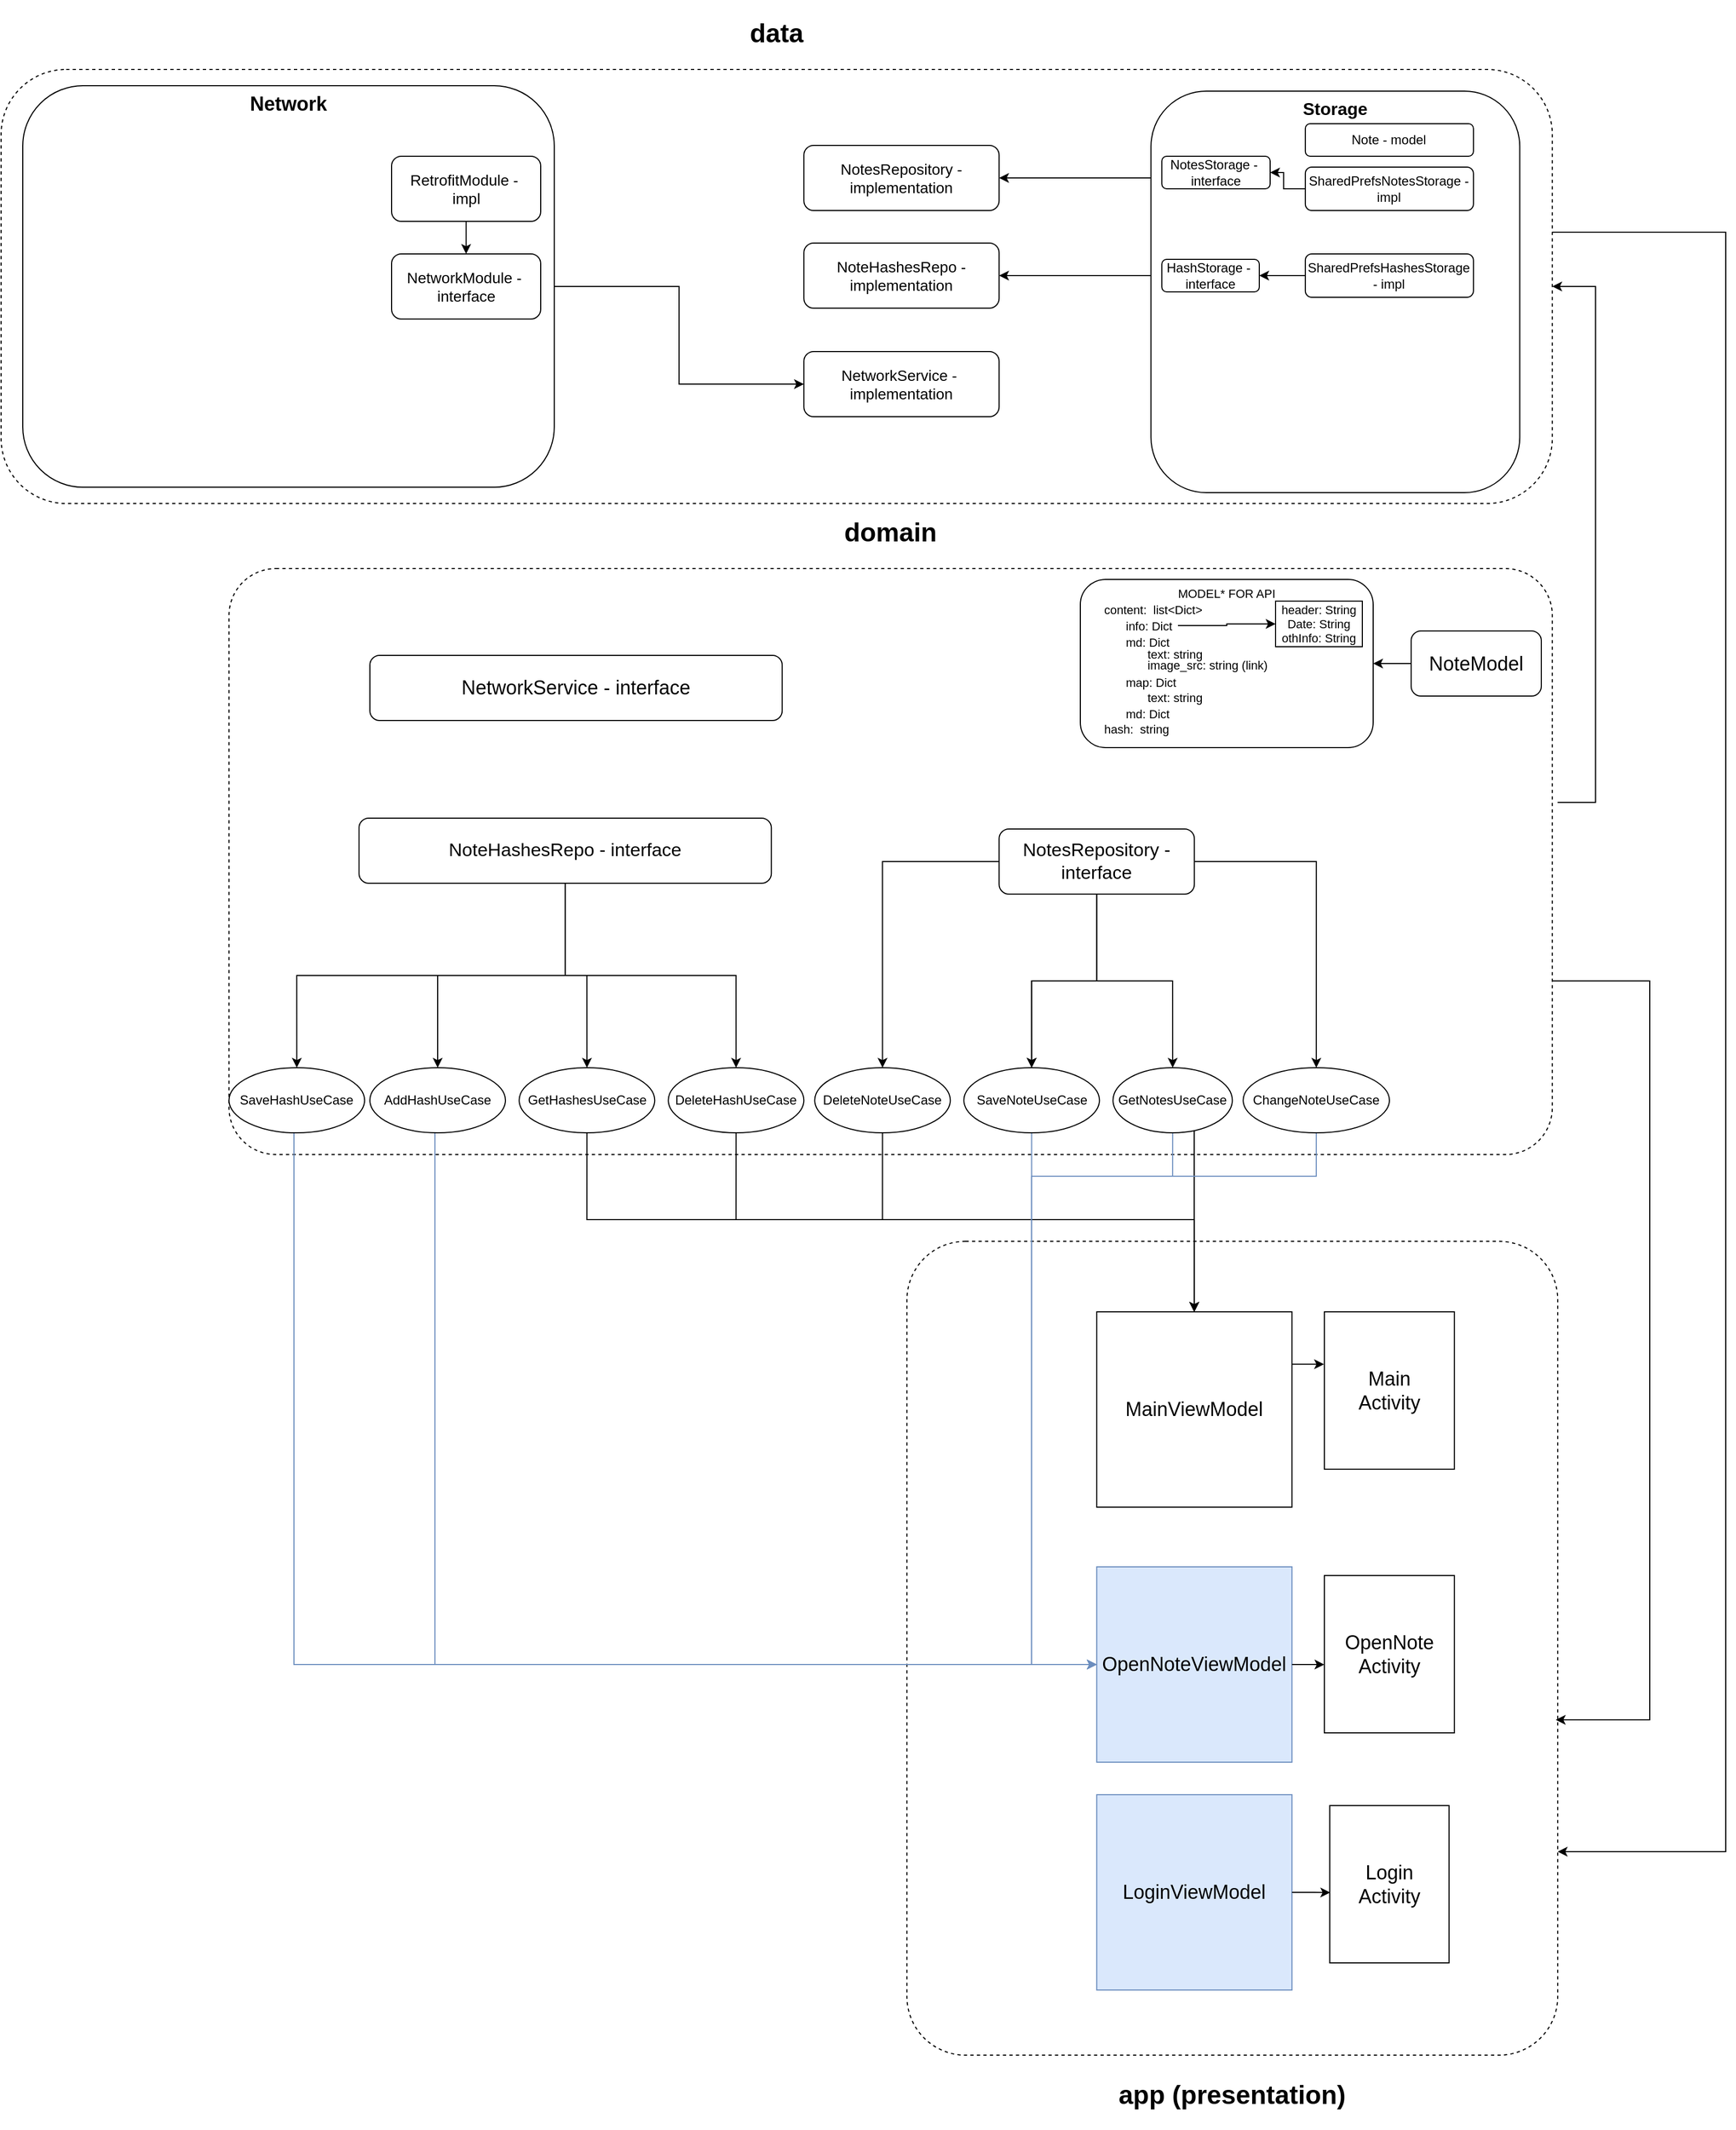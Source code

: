 <mxfile version="24.7.5">
  <diagram name="Page-1" id="bWyQzHT7sADIjTcHKPr8">
    <mxGraphModel dx="1517" dy="1511" grid="1" gridSize="10" guides="1" tooltips="1" connect="1" arrows="1" fold="1" page="1" pageScale="1" pageWidth="850" pageHeight="1100" math="0" shadow="0">
      <root>
        <mxCell id="0" />
        <mxCell id="1" parent="0" />
        <mxCell id="whq08JJ1iCR2-VEgyyAB-30" style="edgeStyle=orthogonalEdgeStyle;rounded=0;orthogonalLoop=1;jettySize=auto;html=1;entryX=1;entryY=0.5;entryDx=0;entryDy=0;exitX=1.004;exitY=0.399;exitDx=0;exitDy=0;exitPerimeter=0;" parent="1" source="whq08JJ1iCR2-VEgyyAB-1" target="whq08JJ1iCR2-VEgyyAB-4" edge="1">
          <mxGeometry relative="1" as="geometry">
            <mxPoint x="630.14" y="-606.842" as="targetPoint" />
            <Array as="points">
              <mxPoint x="630" y="-234" />
              <mxPoint x="630" y="-710" />
            </Array>
          </mxGeometry>
        </mxCell>
        <mxCell id="whq08JJ1iCR2-VEgyyAB-1" value="&lt;h1&gt;domain&lt;/h1&gt;" style="rounded=1;whiteSpace=wrap;html=1;arcSize=8;glass=0;shadow=0;dashed=1;verticalAlign=bottom;labelPosition=center;verticalLabelPosition=top;align=center;" parent="1" vertex="1">
          <mxGeometry x="-629.86" y="-450" width="1220" height="540" as="geometry" />
        </mxCell>
        <mxCell id="whq08JJ1iCR2-VEgyyAB-2" value="&lt;h1&gt;&lt;br&gt;&lt;/h1&gt;" style="text;html=1;align=center;verticalAlign=middle;whiteSpace=wrap;rounded=0;" parent="1" vertex="1">
          <mxGeometry x="-237.36" y="-300" width="60" height="30" as="geometry" />
        </mxCell>
        <mxCell id="whq08JJ1iCR2-VEgyyAB-3" value="&lt;h1&gt;app (presentation)&lt;/h1&gt;" style="rounded=1;whiteSpace=wrap;html=1;dashed=1;labelPosition=center;verticalLabelPosition=bottom;align=center;verticalAlign=top;arcSize=9;" parent="1" vertex="1">
          <mxGeometry x="-4.86" y="170" width="600" height="750" as="geometry" />
        </mxCell>
        <mxCell id="guHGlAooCnCdzS0gRjWN-18" style="edgeStyle=orthogonalEdgeStyle;rounded=0;orthogonalLoop=1;jettySize=auto;html=1;entryX=1;entryY=0.75;entryDx=0;entryDy=0;" parent="1" source="whq08JJ1iCR2-VEgyyAB-4" target="whq08JJ1iCR2-VEgyyAB-3" edge="1">
          <mxGeometry relative="1" as="geometry">
            <Array as="points">
              <mxPoint x="750" y="-760" />
              <mxPoint x="750" y="732" />
            </Array>
          </mxGeometry>
        </mxCell>
        <mxCell id="whq08JJ1iCR2-VEgyyAB-4" value="&lt;h1&gt;data&lt;/h1&gt;" style="rounded=1;whiteSpace=wrap;html=1;dashed=1;verticalAlign=bottom;labelPosition=center;verticalLabelPosition=top;align=center;" parent="1" vertex="1">
          <mxGeometry x="-840" y="-910" width="1430.14" height="400" as="geometry" />
        </mxCell>
        <mxCell id="whq08JJ1iCR2-VEgyyAB-5" value="&lt;h1&gt;&lt;br&gt;&lt;/h1&gt;" style="text;html=1;align=center;verticalAlign=middle;whiteSpace=wrap;rounded=0;" parent="1" vertex="1">
          <mxGeometry x="12.64" y="500" width="195" height="65" as="geometry" />
        </mxCell>
        <mxCell id="whq08JJ1iCR2-VEgyyAB-6" value="&lt;h1&gt;&lt;br&gt;&lt;/h1&gt;" style="text;html=1;align=center;verticalAlign=middle;whiteSpace=wrap;rounded=0;" parent="1" vertex="1">
          <mxGeometry x="-97.36" y="-900" width="60" height="30" as="geometry" />
        </mxCell>
        <mxCell id="whq08JJ1iCR2-VEgyyAB-7" value="MainViewModel" style="whiteSpace=wrap;html=1;aspect=fixed;fontSize=18;" parent="1" vertex="1">
          <mxGeometry x="170.14" y="235" width="180" height="180" as="geometry" />
        </mxCell>
        <mxCell id="whq08JJ1iCR2-VEgyyAB-10" value="&lt;div&gt;Main&lt;/div&gt;Activity" style="rounded=0;whiteSpace=wrap;html=1;fontSize=18;" parent="1" vertex="1">
          <mxGeometry x="380" y="235" width="119.86" height="145" as="geometry" />
        </mxCell>
        <mxCell id="whq08JJ1iCR2-VEgyyAB-11" style="edgeStyle=orthogonalEdgeStyle;rounded=0;orthogonalLoop=1;jettySize=auto;html=1;entryX=-0.003;entryY=0.333;entryDx=0;entryDy=0;entryPerimeter=0;" parent="1" source="whq08JJ1iCR2-VEgyyAB-7" target="whq08JJ1iCR2-VEgyyAB-10" edge="1">
          <mxGeometry relative="1" as="geometry">
            <Array as="points">
              <mxPoint x="370" y="283" />
            </Array>
          </mxGeometry>
        </mxCell>
        <mxCell id="guHGlAooCnCdzS0gRjWN-5" style="edgeStyle=orthogonalEdgeStyle;rounded=0;orthogonalLoop=1;jettySize=auto;html=1;" parent="1" source="whq08JJ1iCR2-VEgyyAB-12" target="whq08JJ1iCR2-VEgyyAB-7" edge="1">
          <mxGeometry relative="1" as="geometry">
            <Array as="points">
              <mxPoint x="260" y="110" />
              <mxPoint x="260" y="110" />
            </Array>
          </mxGeometry>
        </mxCell>
        <mxCell id="guHGlAooCnCdzS0gRjWN-19" style="edgeStyle=orthogonalEdgeStyle;rounded=0;orthogonalLoop=1;jettySize=auto;html=1;entryX=0;entryY=0.5;entryDx=0;entryDy=0;fillColor=#dae8fc;strokeColor=#6c8ebf;" parent="1" source="whq08JJ1iCR2-VEgyyAB-12" target="guHGlAooCnCdzS0gRjWN-1" edge="1">
          <mxGeometry relative="1" as="geometry">
            <Array as="points">
              <mxPoint x="240" y="110" />
              <mxPoint x="110" y="110" />
              <mxPoint x="110" y="560" />
            </Array>
          </mxGeometry>
        </mxCell>
        <mxCell id="whq08JJ1iCR2-VEgyyAB-12" value="GetNotesUseCase" style="ellipse;whiteSpace=wrap;html=1;" parent="1" vertex="1">
          <mxGeometry x="185.14" y="10" width="110" height="60" as="geometry" />
        </mxCell>
        <mxCell id="guHGlAooCnCdzS0gRjWN-3" style="edgeStyle=orthogonalEdgeStyle;rounded=0;orthogonalLoop=1;jettySize=auto;html=1;entryX=0;entryY=0.5;entryDx=0;entryDy=0;fillColor=#dae8fc;strokeColor=#6c8ebf;" parent="1" source="whq08JJ1iCR2-VEgyyAB-13" target="guHGlAooCnCdzS0gRjWN-1" edge="1">
          <mxGeometry relative="1" as="geometry">
            <Array as="points">
              <mxPoint x="110" y="560" />
            </Array>
          </mxGeometry>
        </mxCell>
        <mxCell id="whq08JJ1iCR2-VEgyyAB-13" value="SaveNoteUseCase" style="ellipse;whiteSpace=wrap;html=1;" parent="1" vertex="1">
          <mxGeometry x="47.64" y="10" width="125" height="60" as="geometry" />
        </mxCell>
        <mxCell id="whq08JJ1iCR2-VEgyyAB-16" style="edgeStyle=orthogonalEdgeStyle;rounded=0;orthogonalLoop=1;jettySize=auto;html=1;" parent="1" source="whq08JJ1iCR2-VEgyyAB-14" target="whq08JJ1iCR2-VEgyyAB-12" edge="1">
          <mxGeometry relative="1" as="geometry" />
        </mxCell>
        <mxCell id="whq08JJ1iCR2-VEgyyAB-17" style="edgeStyle=orthogonalEdgeStyle;rounded=0;orthogonalLoop=1;jettySize=auto;html=1;" parent="1" source="whq08JJ1iCR2-VEgyyAB-14" target="whq08JJ1iCR2-VEgyyAB-13" edge="1">
          <mxGeometry relative="1" as="geometry" />
        </mxCell>
        <mxCell id="wWPIFbEWPIT9Vw7m9ldX-19" value="" style="edgeStyle=orthogonalEdgeStyle;rounded=0;orthogonalLoop=1;jettySize=auto;html=1;" parent="1" source="whq08JJ1iCR2-VEgyyAB-14" target="whq08JJ1iCR2-VEgyyAB-13" edge="1">
          <mxGeometry relative="1" as="geometry" />
        </mxCell>
        <mxCell id="wphlWhMiPV-wiGUeDlHB-4" style="edgeStyle=orthogonalEdgeStyle;rounded=0;orthogonalLoop=1;jettySize=auto;html=1;" parent="1" source="whq08JJ1iCR2-VEgyyAB-14" target="wphlWhMiPV-wiGUeDlHB-2" edge="1">
          <mxGeometry relative="1" as="geometry" />
        </mxCell>
        <mxCell id="guHGlAooCnCdzS0gRjWN-21" style="edgeStyle=orthogonalEdgeStyle;rounded=0;orthogonalLoop=1;jettySize=auto;html=1;entryX=0.5;entryY=0;entryDx=0;entryDy=0;" parent="1" source="whq08JJ1iCR2-VEgyyAB-14" target="guHGlAooCnCdzS0gRjWN-20" edge="1">
          <mxGeometry relative="1" as="geometry" />
        </mxCell>
        <mxCell id="whq08JJ1iCR2-VEgyyAB-14" value="NotesRepository - interface" style="rounded=1;whiteSpace=wrap;html=1;fontSize=17;" parent="1" vertex="1">
          <mxGeometry x="80.14" y="-210" width="180" height="60" as="geometry" />
        </mxCell>
        <mxCell id="whq08JJ1iCR2-VEgyyAB-15" value="NotesRepository - implementation" style="rounded=1;whiteSpace=wrap;html=1;fontSize=14;" parent="1" vertex="1">
          <mxGeometry x="-99.86" y="-840" width="180" height="60" as="geometry" />
        </mxCell>
        <mxCell id="jmoVQ-IMrTNf5DN8KQbV-14" style="edgeStyle=orthogonalEdgeStyle;rounded=0;orthogonalLoop=1;jettySize=auto;html=1;" parent="1" source="whq08JJ1iCR2-VEgyyAB-18" target="jmoVQ-IMrTNf5DN8KQbV-1" edge="1">
          <mxGeometry relative="1" as="geometry" />
        </mxCell>
        <mxCell id="whq08JJ1iCR2-VEgyyAB-18" value="NoteModel" style="rounded=1;whiteSpace=wrap;html=1;fontSize=18;" parent="1" vertex="1">
          <mxGeometry x="460" y="-392.5" width="120" height="60" as="geometry" />
        </mxCell>
        <mxCell id="whq08JJ1iCR2-VEgyyAB-25" style="edgeStyle=orthogonalEdgeStyle;rounded=0;orthogonalLoop=1;jettySize=auto;html=1;entryX=0.997;entryY=0.588;entryDx=0;entryDy=0;entryPerimeter=0;" parent="1" source="whq08JJ1iCR2-VEgyyAB-1" target="whq08JJ1iCR2-VEgyyAB-3" edge="1">
          <mxGeometry relative="1" as="geometry">
            <Array as="points">
              <mxPoint x="680" y="-70" />
              <mxPoint x="680" y="611" />
            </Array>
          </mxGeometry>
        </mxCell>
        <mxCell id="whq08JJ1iCR2-VEgyyAB-33" style="edgeStyle=orthogonalEdgeStyle;rounded=0;orthogonalLoop=1;jettySize=auto;html=1;" parent="1" source="whq08JJ1iCR2-VEgyyAB-31" target="whq08JJ1iCR2-VEgyyAB-15" edge="1">
          <mxGeometry relative="1" as="geometry">
            <Array as="points">
              <mxPoint x="160.14" y="-810" />
              <mxPoint x="160.14" y="-810" />
            </Array>
          </mxGeometry>
        </mxCell>
        <mxCell id="wWPIFbEWPIT9Vw7m9ldX-11" style="edgeStyle=orthogonalEdgeStyle;rounded=0;orthogonalLoop=1;jettySize=auto;html=1;entryX=1;entryY=0.5;entryDx=0;entryDy=0;" parent="1" source="whq08JJ1iCR2-VEgyyAB-31" target="wWPIFbEWPIT9Vw7m9ldX-9" edge="1">
          <mxGeometry relative="1" as="geometry">
            <Array as="points">
              <mxPoint x="190.14" y="-720" />
              <mxPoint x="190.14" y="-720" />
            </Array>
          </mxGeometry>
        </mxCell>
        <mxCell id="whq08JJ1iCR2-VEgyyAB-31" value="&lt;b style=&quot;font-size: 16px;&quot;&gt;Storage&lt;/b&gt;" style="rounded=1;whiteSpace=wrap;html=1;verticalAlign=top;" parent="1" vertex="1">
          <mxGeometry x="220.14" y="-890" width="340" height="370" as="geometry" />
        </mxCell>
        <mxCell id="whq08JJ1iCR2-VEgyyAB-34" value="Note - model" style="rounded=1;whiteSpace=wrap;html=1;" parent="1" vertex="1">
          <mxGeometry x="362.43" y="-860" width="155" height="30" as="geometry" />
        </mxCell>
        <mxCell id="whq08JJ1iCR2-VEgyyAB-35" value="NotesStorage -&amp;nbsp;&lt;div&gt;interface&lt;/div&gt;" style="rounded=1;whiteSpace=wrap;html=1;" parent="1" vertex="1">
          <mxGeometry x="230.14" y="-830" width="99.86" height="30" as="geometry" />
        </mxCell>
        <mxCell id="OPdqbs_uEPmFtpKM0oDJ-9" style="edgeStyle=orthogonalEdgeStyle;rounded=0;orthogonalLoop=1;jettySize=auto;html=1;" edge="1" parent="1" source="whq08JJ1iCR2-VEgyyAB-36" target="whq08JJ1iCR2-VEgyyAB-35">
          <mxGeometry relative="1" as="geometry" />
        </mxCell>
        <mxCell id="whq08JJ1iCR2-VEgyyAB-36" value="SharedPrefsNotesStorage - impl" style="rounded=1;whiteSpace=wrap;html=1;" parent="1" vertex="1">
          <mxGeometry x="362.43" y="-820" width="155" height="40" as="geometry" />
        </mxCell>
        <mxCell id="guHGlAooCnCdzS0gRjWN-12" style="edgeStyle=orthogonalEdgeStyle;rounded=0;orthogonalLoop=1;jettySize=auto;html=1;" parent="1" source="wWPIFbEWPIT9Vw7m9ldX-1" target="guHGlAooCnCdzS0gRjWN-11" edge="1">
          <mxGeometry relative="1" as="geometry" />
        </mxCell>
        <mxCell id="guHGlAooCnCdzS0gRjWN-13" style="edgeStyle=orthogonalEdgeStyle;rounded=0;orthogonalLoop=1;jettySize=auto;html=1;" parent="1" source="wWPIFbEWPIT9Vw7m9ldX-1" target="wphlWhMiPV-wiGUeDlHB-9" edge="1">
          <mxGeometry relative="1" as="geometry" />
        </mxCell>
        <mxCell id="guHGlAooCnCdzS0gRjWN-14" style="edgeStyle=orthogonalEdgeStyle;rounded=0;orthogonalLoop=1;jettySize=auto;html=1;" parent="1" source="wWPIFbEWPIT9Vw7m9ldX-1" target="wWPIFbEWPIT9Vw7m9ldX-2" edge="1">
          <mxGeometry relative="1" as="geometry" />
        </mxCell>
        <mxCell id="guHGlAooCnCdzS0gRjWN-15" style="edgeStyle=orthogonalEdgeStyle;rounded=0;orthogonalLoop=1;jettySize=auto;html=1;" parent="1" source="wWPIFbEWPIT9Vw7m9ldX-1" target="wWPIFbEWPIT9Vw7m9ldX-16" edge="1">
          <mxGeometry relative="1" as="geometry" />
        </mxCell>
        <mxCell id="wWPIFbEWPIT9Vw7m9ldX-1" value="NoteHashesRepo - interface" style="rounded=1;whiteSpace=wrap;html=1;fontSize=17;" parent="1" vertex="1">
          <mxGeometry x="-510" y="-220" width="380.14" height="60" as="geometry" />
        </mxCell>
        <mxCell id="guHGlAooCnCdzS0gRjWN-8" style="edgeStyle=orthogonalEdgeStyle;rounded=0;orthogonalLoop=1;jettySize=auto;html=1;" parent="1" source="wWPIFbEWPIT9Vw7m9ldX-2" target="whq08JJ1iCR2-VEgyyAB-7" edge="1">
          <mxGeometry relative="1" as="geometry">
            <Array as="points">
              <mxPoint x="-300" y="150" />
              <mxPoint x="260" y="150" />
            </Array>
          </mxGeometry>
        </mxCell>
        <mxCell id="wWPIFbEWPIT9Vw7m9ldX-2" value="GetHashesUseCase" style="ellipse;whiteSpace=wrap;html=1;" parent="1" vertex="1">
          <mxGeometry x="-362.36" y="10" width="125" height="60" as="geometry" />
        </mxCell>
        <mxCell id="wWPIFbEWPIT9Vw7m9ldX-9" value="NoteHashesRepo - implementation" style="rounded=1;whiteSpace=wrap;html=1;fontSize=14;" parent="1" vertex="1">
          <mxGeometry x="-99.86" y="-750" width="180" height="60" as="geometry" />
        </mxCell>
        <mxCell id="wWPIFbEWPIT9Vw7m9ldX-10" value="HashStorage -&amp;nbsp;&lt;div&gt;interface&lt;/div&gt;" style="rounded=1;whiteSpace=wrap;html=1;" parent="1" vertex="1">
          <mxGeometry x="230.14" y="-735" width="89.86" height="30" as="geometry" />
        </mxCell>
        <mxCell id="OPdqbs_uEPmFtpKM0oDJ-10" style="edgeStyle=orthogonalEdgeStyle;rounded=0;orthogonalLoop=1;jettySize=auto;html=1;" edge="1" parent="1" source="wWPIFbEWPIT9Vw7m9ldX-12" target="wWPIFbEWPIT9Vw7m9ldX-10">
          <mxGeometry relative="1" as="geometry" />
        </mxCell>
        <mxCell id="wWPIFbEWPIT9Vw7m9ldX-12" value="SharedPrefsHashesStorage - impl" style="rounded=1;whiteSpace=wrap;html=1;" parent="1" vertex="1">
          <mxGeometry x="362.43" y="-740" width="155" height="40" as="geometry" />
        </mxCell>
        <mxCell id="guHGlAooCnCdzS0gRjWN-7" style="edgeStyle=orthogonalEdgeStyle;rounded=0;orthogonalLoop=1;jettySize=auto;html=1;entryX=0.5;entryY=0;entryDx=0;entryDy=0;" parent="1" source="wWPIFbEWPIT9Vw7m9ldX-16" target="whq08JJ1iCR2-VEgyyAB-7" edge="1">
          <mxGeometry relative="1" as="geometry">
            <Array as="points">
              <mxPoint x="-162" y="150" />
              <mxPoint x="260" y="150" />
            </Array>
          </mxGeometry>
        </mxCell>
        <mxCell id="wWPIFbEWPIT9Vw7m9ldX-16" value="DeleteHashUseCase" style="ellipse;whiteSpace=wrap;html=1;" parent="1" vertex="1">
          <mxGeometry x="-224.86" y="10" width="125" height="60" as="geometry" />
        </mxCell>
        <mxCell id="guHGlAooCnCdzS0gRjWN-6" style="edgeStyle=orthogonalEdgeStyle;rounded=0;orthogonalLoop=1;jettySize=auto;html=1;" parent="1" source="wphlWhMiPV-wiGUeDlHB-2" target="whq08JJ1iCR2-VEgyyAB-7" edge="1">
          <mxGeometry relative="1" as="geometry">
            <Array as="points">
              <mxPoint x="-27" y="150" />
              <mxPoint x="260" y="150" />
            </Array>
          </mxGeometry>
        </mxCell>
        <mxCell id="wphlWhMiPV-wiGUeDlHB-2" value="Dele&lt;span style=&quot;background-color: initial;&quot;&gt;teNoteUseCase&lt;/span&gt;" style="ellipse;whiteSpace=wrap;html=1;" parent="1" vertex="1">
          <mxGeometry x="-89.86" y="10" width="125" height="60" as="geometry" />
        </mxCell>
        <mxCell id="guHGlAooCnCdzS0gRjWN-9" style="edgeStyle=orthogonalEdgeStyle;rounded=0;orthogonalLoop=1;jettySize=auto;html=1;entryX=0;entryY=0.5;entryDx=0;entryDy=0;fillColor=#dae8fc;strokeColor=#6c8ebf;" parent="1" source="wphlWhMiPV-wiGUeDlHB-9" target="guHGlAooCnCdzS0gRjWN-1" edge="1">
          <mxGeometry relative="1" as="geometry">
            <Array as="points">
              <mxPoint x="-570" y="560" />
            </Array>
          </mxGeometry>
        </mxCell>
        <mxCell id="wphlWhMiPV-wiGUeDlHB-9" value="SaveHashUseCase" style="ellipse;whiteSpace=wrap;html=1;" parent="1" vertex="1">
          <mxGeometry x="-629.86" y="10" width="125" height="60" as="geometry" />
        </mxCell>
        <mxCell id="guHGlAooCnCdzS0gRjWN-1" value="OpenNoteViewModel" style="whiteSpace=wrap;html=1;aspect=fixed;fontSize=18;fillColor=#dae8fc;strokeColor=#6c8ebf;" parent="1" vertex="1">
          <mxGeometry x="170.14" y="470" width="180" height="180" as="geometry" />
        </mxCell>
        <mxCell id="guHGlAooCnCdzS0gRjWN-2" value="OpenNote&lt;div&gt;&lt;/div&gt;&lt;div&gt;Activity&lt;/div&gt;" style="rounded=0;whiteSpace=wrap;html=1;fontSize=18;" parent="1" vertex="1">
          <mxGeometry x="380" y="478" width="119.86" height="145" as="geometry" />
        </mxCell>
        <mxCell id="guHGlAooCnCdzS0gRjWN-10" style="edgeStyle=orthogonalEdgeStyle;rounded=0;orthogonalLoop=1;jettySize=auto;html=1;entryX=0;entryY=0.566;entryDx=0;entryDy=0;entryPerimeter=0;" parent="1" source="guHGlAooCnCdzS0gRjWN-1" target="guHGlAooCnCdzS0gRjWN-2" edge="1">
          <mxGeometry relative="1" as="geometry" />
        </mxCell>
        <mxCell id="guHGlAooCnCdzS0gRjWN-16" style="edgeStyle=orthogonalEdgeStyle;rounded=0;orthogonalLoop=1;jettySize=auto;html=1;entryX=0;entryY=0.5;entryDx=0;entryDy=0;fillColor=#dae8fc;strokeColor=#6c8ebf;" parent="1" source="guHGlAooCnCdzS0gRjWN-11" target="guHGlAooCnCdzS0gRjWN-1" edge="1">
          <mxGeometry relative="1" as="geometry">
            <Array as="points">
              <mxPoint x="-440" y="560" />
            </Array>
          </mxGeometry>
        </mxCell>
        <mxCell id="guHGlAooCnCdzS0gRjWN-11" value="AddHashUseCase" style="ellipse;whiteSpace=wrap;html=1;" parent="1" vertex="1">
          <mxGeometry x="-500" y="10" width="125" height="60" as="geometry" />
        </mxCell>
        <mxCell id="guHGlAooCnCdzS0gRjWN-22" style="edgeStyle=orthogonalEdgeStyle;rounded=0;orthogonalLoop=1;jettySize=auto;html=1;entryX=0;entryY=0.5;entryDx=0;entryDy=0;fillColor=#dae8fc;strokeColor=#6c8ebf;" parent="1" source="guHGlAooCnCdzS0gRjWN-20" target="guHGlAooCnCdzS0gRjWN-1" edge="1">
          <mxGeometry relative="1" as="geometry">
            <Array as="points">
              <mxPoint x="373" y="110" />
              <mxPoint x="110" y="110" />
              <mxPoint x="110" y="560" />
            </Array>
          </mxGeometry>
        </mxCell>
        <mxCell id="guHGlAooCnCdzS0gRjWN-20" value="ChangeNoteUseCase" style="ellipse;whiteSpace=wrap;html=1;" parent="1" vertex="1">
          <mxGeometry x="305.14" y="10" width="134.86" height="60" as="geometry" />
        </mxCell>
        <mxCell id="guHGlAooCnCdzS0gRjWN-23" value="LoginViewModel" style="whiteSpace=wrap;html=1;aspect=fixed;fontSize=18;fillColor=#dae8fc;strokeColor=#6c8ebf;" parent="1" vertex="1">
          <mxGeometry x="170.14" y="680" width="180" height="180" as="geometry" />
        </mxCell>
        <mxCell id="guHGlAooCnCdzS0gRjWN-24" value="Login&lt;div&gt;Activity&lt;/div&gt;" style="rounded=0;whiteSpace=wrap;html=1;fontSize=18;" parent="1" vertex="1">
          <mxGeometry x="384.93" y="690" width="110" height="145" as="geometry" />
        </mxCell>
        <mxCell id="guHGlAooCnCdzS0gRjWN-26" style="edgeStyle=orthogonalEdgeStyle;rounded=0;orthogonalLoop=1;jettySize=auto;html=1;entryX=0.004;entryY=0.553;entryDx=0;entryDy=0;entryPerimeter=0;" parent="1" source="guHGlAooCnCdzS0gRjWN-23" target="guHGlAooCnCdzS0gRjWN-24" edge="1">
          <mxGeometry relative="1" as="geometry" />
        </mxCell>
        <mxCell id="jmoVQ-IMrTNf5DN8KQbV-1" value="MODEL* FOR API" style="rounded=1;whiteSpace=wrap;html=1;align=center;verticalAlign=top;horizontal=1;fontSize=11;" parent="1" vertex="1">
          <mxGeometry x="155" y="-440" width="270" height="155" as="geometry" />
        </mxCell>
        <mxCell id="jmoVQ-IMrTNf5DN8KQbV-2" value="&lt;font style=&quot;font-size: 11px;&quot;&gt;content:&amp;nbsp; list&amp;lt;Dict&amp;gt;&lt;/font&gt;" style="text;html=1;align=left;verticalAlign=middle;whiteSpace=wrap;rounded=0;fontSize=11;" parent="1" vertex="1">
          <mxGeometry x="175" y="-420" width="100" height="15" as="geometry" />
        </mxCell>
        <mxCell id="jmoVQ-IMrTNf5DN8KQbV-13" style="edgeStyle=orthogonalEdgeStyle;rounded=0;orthogonalLoop=1;jettySize=auto;html=1;" parent="1" source="jmoVQ-IMrTNf5DN8KQbV-4" target="jmoVQ-IMrTNf5DN8KQbV-12" edge="1">
          <mxGeometry relative="1" as="geometry" />
        </mxCell>
        <mxCell id="jmoVQ-IMrTNf5DN8KQbV-4" value="&lt;font style=&quot;font-size: 11px;&quot;&gt;info: Dict&amp;nbsp;&lt;/font&gt;" style="text;html=1;align=left;verticalAlign=middle;whiteSpace=wrap;rounded=0;fontSize=11;" parent="1" vertex="1">
          <mxGeometry x="195" y="-405" width="50" height="15" as="geometry" />
        </mxCell>
        <mxCell id="jmoVQ-IMrTNf5DN8KQbV-5" value="&lt;font style=&quot;font-size: 11px;&quot;&gt;md: Dict&lt;/font&gt;" style="text;html=1;align=left;verticalAlign=middle;whiteSpace=wrap;rounded=0;fontSize=11;" parent="1" vertex="1">
          <mxGeometry x="195" y="-390" width="50" height="15" as="geometry" />
        </mxCell>
        <mxCell id="jmoVQ-IMrTNf5DN8KQbV-6" value="&lt;font style=&quot;font-size: 11px;&quot;&gt;map: Dict&lt;/font&gt;" style="text;html=1;align=left;verticalAlign=middle;whiteSpace=wrap;rounded=0;fontSize=11;" parent="1" vertex="1">
          <mxGeometry x="195" y="-354" width="50" height="18" as="geometry" />
        </mxCell>
        <mxCell id="jmoVQ-IMrTNf5DN8KQbV-7" value="&lt;font style=&quot;font-size: 11px;&quot;&gt;text: string&lt;/font&gt;" style="text;html=1;align=left;verticalAlign=middle;whiteSpace=wrap;rounded=0;fontSize=11;" parent="1" vertex="1">
          <mxGeometry x="215" y="-336" width="60" height="10" as="geometry" />
        </mxCell>
        <mxCell id="jmoVQ-IMrTNf5DN8KQbV-8" value="&lt;font style=&quot;font-size: 11px;&quot;&gt;image_src: string (link)&lt;/font&gt;" style="text;html=1;align=left;verticalAlign=middle;whiteSpace=wrap;rounded=0;fontSize=11;" parent="1" vertex="1">
          <mxGeometry x="215" y="-368" width="120" height="14" as="geometry" />
        </mxCell>
        <mxCell id="jmoVQ-IMrTNf5DN8KQbV-9" value="&lt;font style=&quot;font-size: 11px;&quot;&gt;md: Dict&lt;/font&gt;" style="text;html=1;align=left;verticalAlign=middle;whiteSpace=wrap;rounded=0;fontSize=11;" parent="1" vertex="1">
          <mxGeometry x="195" y="-323" width="50" height="13" as="geometry" />
        </mxCell>
        <mxCell id="jmoVQ-IMrTNf5DN8KQbV-10" value="&lt;font style=&quot;font-size: 11px;&quot;&gt;text: string&lt;/font&gt;" style="text;html=1;align=left;verticalAlign=middle;whiteSpace=wrap;rounded=0;fontSize=11;" parent="1" vertex="1">
          <mxGeometry x="215" y="-375" width="60" height="7" as="geometry" />
        </mxCell>
        <mxCell id="jmoVQ-IMrTNf5DN8KQbV-11" value="&lt;font style=&quot;font-size: 11px;&quot;&gt;hash:&amp;nbsp; string&lt;/font&gt;" style="text;html=1;align=left;verticalAlign=middle;whiteSpace=wrap;rounded=0;fontSize=11;" parent="1" vertex="1">
          <mxGeometry x="175" y="-310" width="70" height="15" as="geometry" />
        </mxCell>
        <mxCell id="jmoVQ-IMrTNf5DN8KQbV-12" value="header: String&lt;div style=&quot;font-size: 11px;&quot;&gt;Date: String&lt;br style=&quot;font-size: 11px;&quot;&gt;othInfo: String&lt;/div&gt;" style="whiteSpace=wrap;html=1;fontSize=11;" parent="1" vertex="1">
          <mxGeometry x="335" y="-420" width="80" height="42" as="geometry" />
        </mxCell>
        <mxCell id="OPdqbs_uEPmFtpKM0oDJ-5" style="edgeStyle=orthogonalEdgeStyle;rounded=0;orthogonalLoop=1;jettySize=auto;html=1;" edge="1" parent="1" source="OPdqbs_uEPmFtpKM0oDJ-1" target="OPdqbs_uEPmFtpKM0oDJ-4">
          <mxGeometry relative="1" as="geometry" />
        </mxCell>
        <mxCell id="OPdqbs_uEPmFtpKM0oDJ-1" value="Network" style="rounded=1;whiteSpace=wrap;html=1;verticalAlign=top;fontSize=18;fontStyle=1" vertex="1" parent="1">
          <mxGeometry x="-820" y="-895" width="490" height="370" as="geometry" />
        </mxCell>
        <mxCell id="OPdqbs_uEPmFtpKM0oDJ-2" value="NetworkService&lt;span style=&quot;background-color: initial; font-size: 18px;&quot;&gt;&amp;nbsp;- interface&lt;/span&gt;" style="rounded=1;whiteSpace=wrap;html=1;fontSize=18;" vertex="1" parent="1">
          <mxGeometry x="-500" y="-370" width="380.14" height="60" as="geometry" />
        </mxCell>
        <mxCell id="OPdqbs_uEPmFtpKM0oDJ-4" value="NetworkService&amp;nbsp;-&amp;nbsp;&lt;div style=&quot;font-size: 14px;&quot;&gt;implementation&lt;/div&gt;" style="rounded=1;whiteSpace=wrap;html=1;fontSize=14;" vertex="1" parent="1">
          <mxGeometry x="-99.86" y="-650" width="180" height="60" as="geometry" />
        </mxCell>
        <mxCell id="OPdqbs_uEPmFtpKM0oDJ-6" value="NetworkModule -&amp;nbsp;&lt;div style=&quot;font-size: 14px;&quot;&gt;interface&lt;/div&gt;" style="rounded=1;whiteSpace=wrap;html=1;fontSize=14;" vertex="1" parent="1">
          <mxGeometry x="-480" y="-740" width="137.5" height="60" as="geometry" />
        </mxCell>
        <mxCell id="OPdqbs_uEPmFtpKM0oDJ-8" style="edgeStyle=orthogonalEdgeStyle;rounded=0;orthogonalLoop=1;jettySize=auto;html=1;" edge="1" parent="1" source="OPdqbs_uEPmFtpKM0oDJ-7" target="OPdqbs_uEPmFtpKM0oDJ-6">
          <mxGeometry relative="1" as="geometry" />
        </mxCell>
        <mxCell id="OPdqbs_uEPmFtpKM0oDJ-7" value="RetrofitModule -&amp;nbsp;&lt;div style=&quot;font-size: 14px;&quot;&gt;impl&lt;/div&gt;" style="rounded=1;whiteSpace=wrap;html=1;fontSize=14;" vertex="1" parent="1">
          <mxGeometry x="-480" y="-830" width="137.5" height="60" as="geometry" />
        </mxCell>
      </root>
    </mxGraphModel>
  </diagram>
</mxfile>
